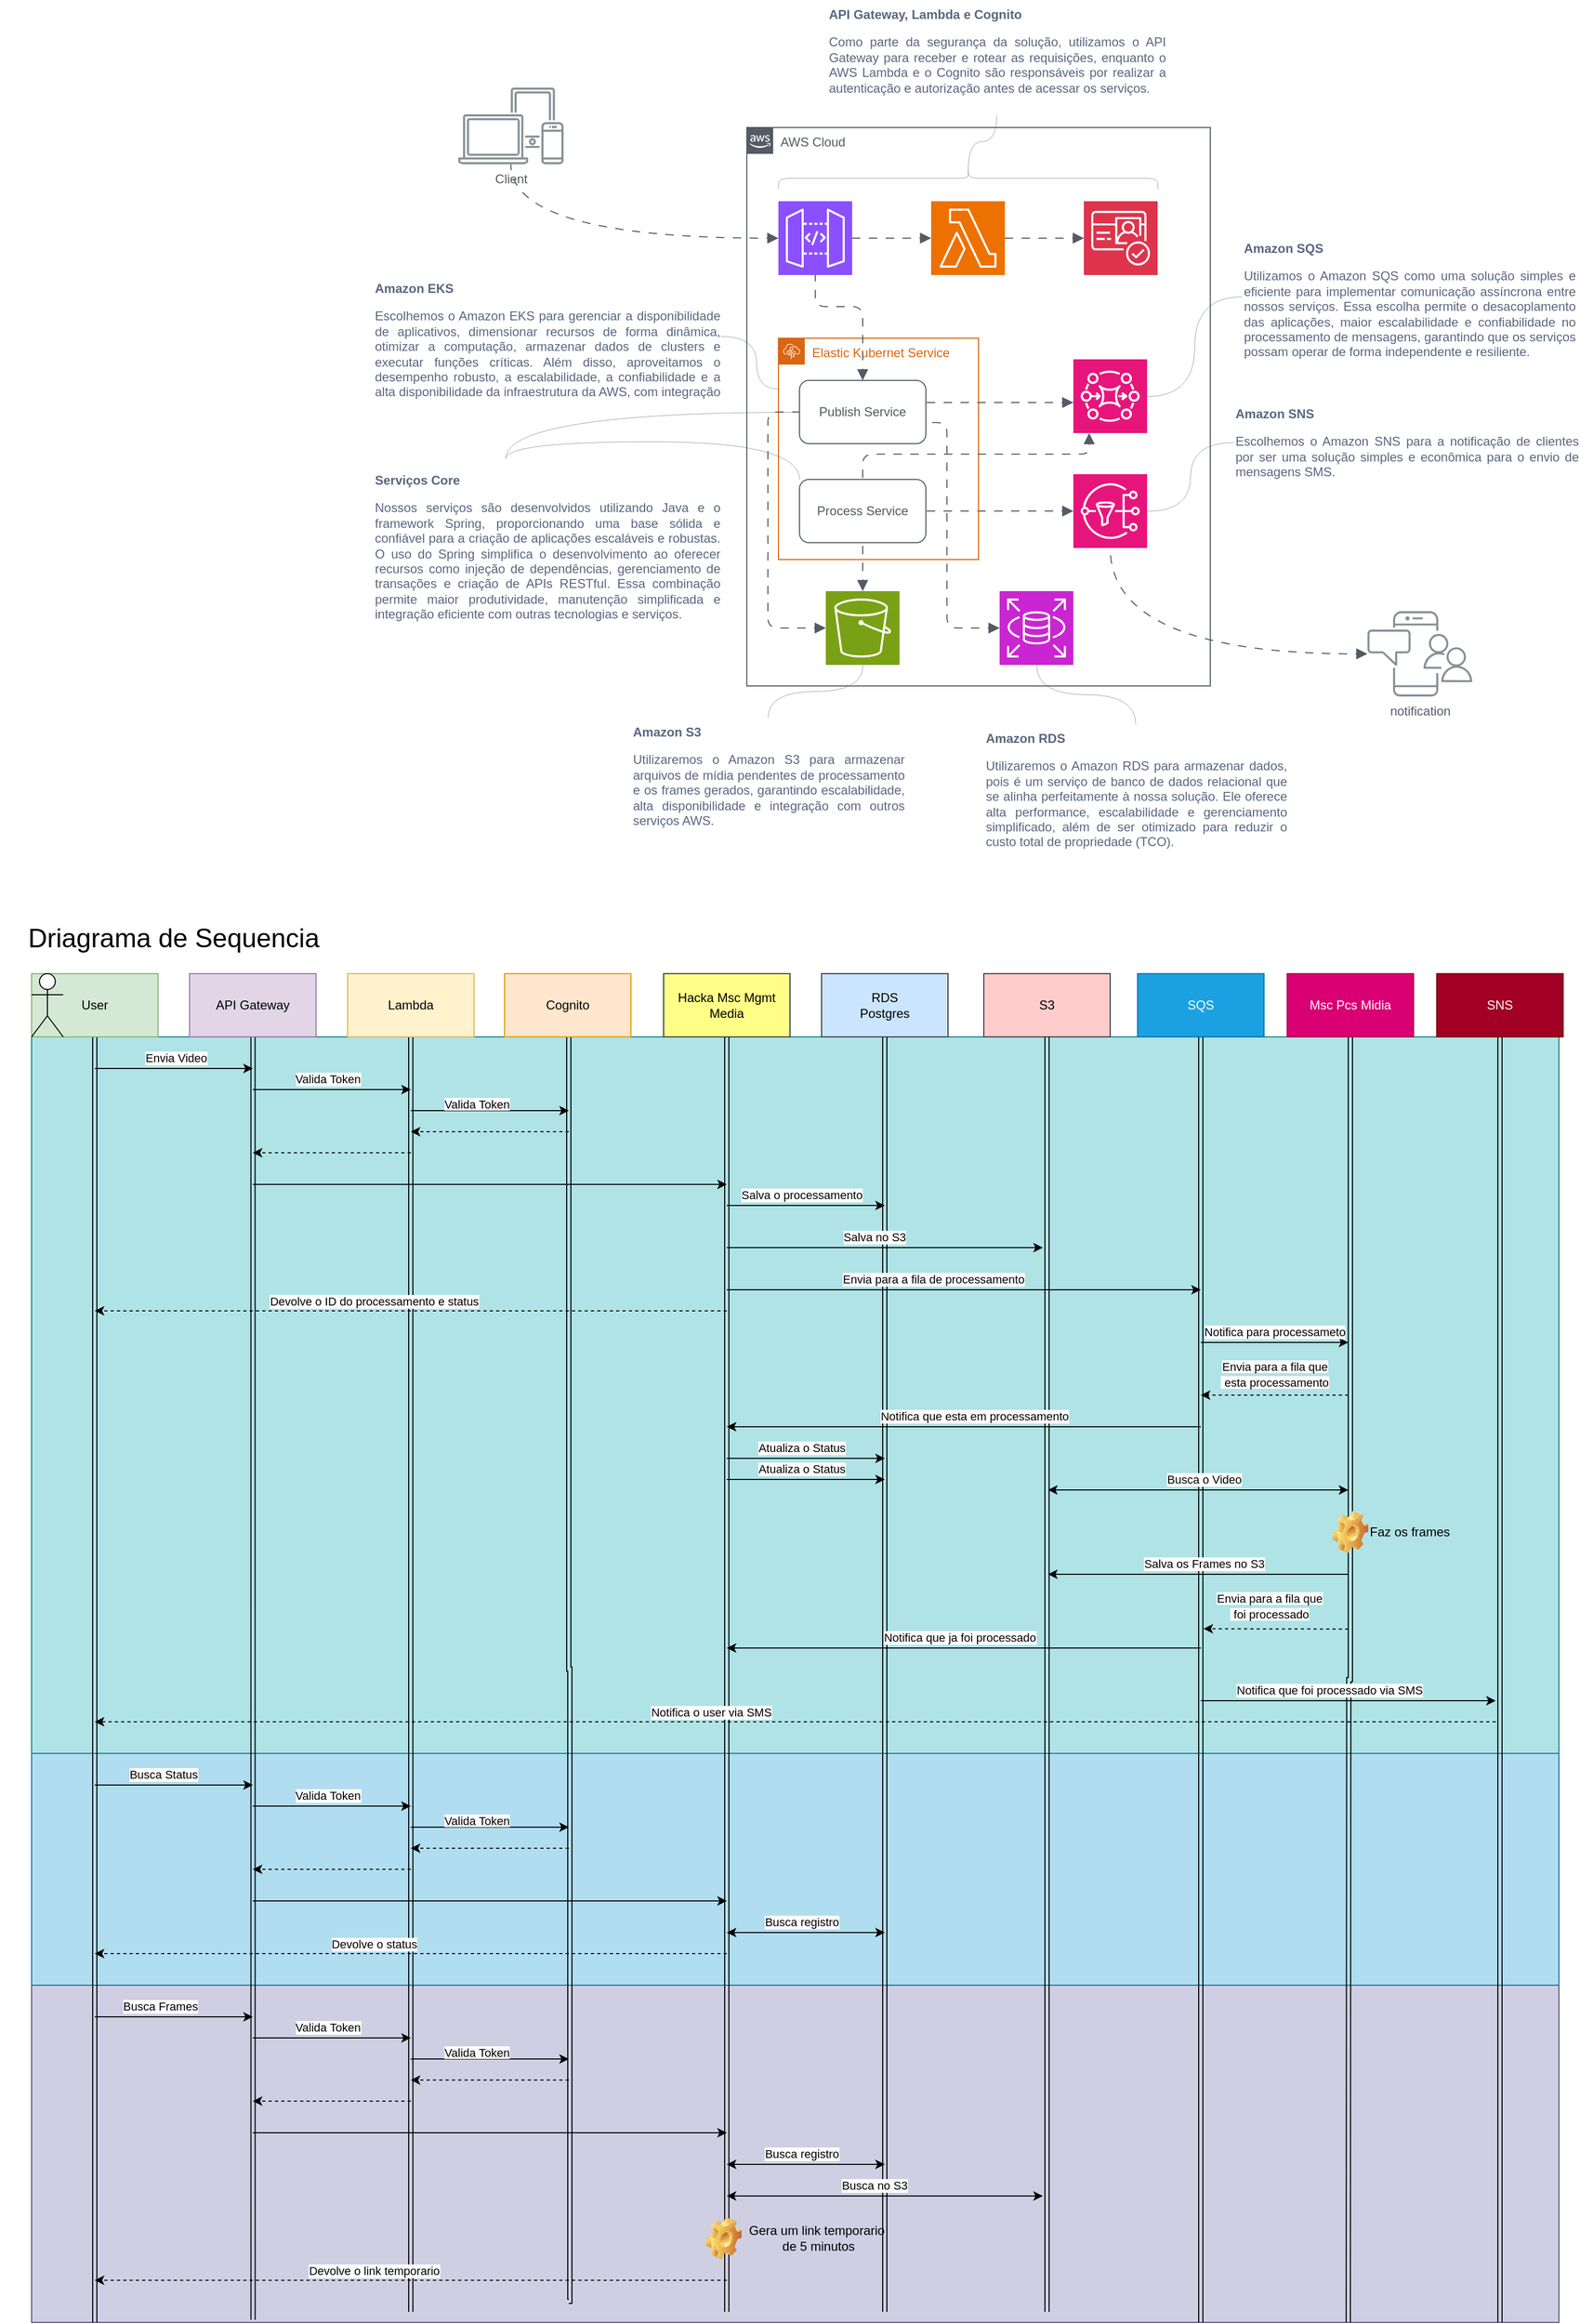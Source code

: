<mxfile version="24.7.8">
  <diagram name="Page-1" id="TTq3JFzEm3KF4TAmYaaw">
    <mxGraphModel dx="4626" dy="1393" grid="1" gridSize="10" guides="1" tooltips="1" connect="1" arrows="1" fold="1" page="1" pageScale="1" pageWidth="1169" pageHeight="827" math="0" shadow="0">
      <root>
        <mxCell id="0" />
        <mxCell id="1" parent="0" />
        <mxCell id="n2btJtfBKIa6bxDplJhF-130" value="" style="rounded=0;whiteSpace=wrap;html=1;fillColor=#d0cee2;strokeColor=#56517e;" vertex="1" parent="1">
          <mxGeometry x="-310" y="1890" width="1450" height="320" as="geometry" />
        </mxCell>
        <mxCell id="n2btJtfBKIa6bxDplJhF-127" value="" style="rounded=0;whiteSpace=wrap;html=1;fillColor=#b1ddf0;strokeColor=#10739e;" vertex="1" parent="1">
          <mxGeometry x="-310" y="1670" width="1450" height="220" as="geometry" />
        </mxCell>
        <mxCell id="n2btJtfBKIa6bxDplJhF-125" value="" style="rounded=0;whiteSpace=wrap;html=1;fillColor=#b0e3e6;strokeColor=#0e8088;" vertex="1" parent="1">
          <mxGeometry x="-310" y="990" width="1450" height="680" as="geometry" />
        </mxCell>
        <mxCell id="cm7tOoF1IvRiaTxDZUHN-2" value="&lt;font style=&quot;color: rgb(84, 91, 100);&quot;&gt;AWS Cloud&lt;/font&gt;" style="points=[[0,0],[0.25,0],[0.5,0],[0.75,0],[1,0],[1,0.25],[1,0.5],[1,0.75],[1,1],[0.75,1],[0.5,1],[0.25,1],[0,1],[0,0.75],[0,0.5],[0,0.25]];outlineConnect=0;gradientColor=none;html=1;whiteSpace=wrap;fontSize=12;fontStyle=0;container=1;pointerEvents=0;collapsible=0;recursiveResize=0;shape=mxgraph.aws4.group;grIcon=mxgraph.aws4.group_aws_cloud_alt;strokeColor=#545B64;fillColor=none;verticalAlign=top;align=left;spacingLeft=30;fontColor=#232F3E;dashed=0;" parent="1" vertex="1">
          <mxGeometry x="369" y="127" width="440" height="530" as="geometry" />
        </mxCell>
        <mxCell id="pz8w-qD7uEeiCFy5i-9x-25" value="" style="sketch=0;points=[[0,0,0],[0.25,0,0],[0.5,0,0],[0.75,0,0],[1,0,0],[0,1,0],[0.25,1,0],[0.5,1,0],[0.75,1,0],[1,1,0],[0,0.25,0],[0,0.5,0],[0,0.75,0],[1,0.25,0],[1,0.5,0],[1,0.75,0]];outlineConnect=0;fontColor=#232F3E;fillColor=#E7157B;strokeColor=#ffffff;dashed=0;verticalLabelPosition=bottom;verticalAlign=top;align=center;html=1;fontSize=12;fontStyle=0;aspect=fixed;shape=mxgraph.aws4.resourceIcon;resIcon=mxgraph.aws4.mq;" parent="cm7tOoF1IvRiaTxDZUHN-2" vertex="1">
          <mxGeometry x="310" y="220" width="70" height="70" as="geometry" />
        </mxCell>
        <mxCell id="pz8w-qD7uEeiCFy5i-9x-21" value="" style="sketch=0;points=[[0,0,0],[0.25,0,0],[0.5,0,0],[0.75,0,0],[1,0,0],[0,1,0],[0.25,1,0],[0.5,1,0],[0.75,1,0],[1,1,0],[0,0.25,0],[0,0.5,0],[0,0.75,0],[1,0.25,0],[1,0.5,0],[1,0.75,0]];outlineConnect=0;fontColor=#232F3E;fillColor=#E7157B;strokeColor=#ffffff;dashed=0;verticalLabelPosition=bottom;verticalAlign=top;align=center;html=1;fontSize=12;fontStyle=0;aspect=fixed;shape=mxgraph.aws4.resourceIcon;resIcon=mxgraph.aws4.sns;" parent="cm7tOoF1IvRiaTxDZUHN-2" vertex="1">
          <mxGeometry x="310" y="329" width="70" height="70" as="geometry" />
        </mxCell>
        <mxCell id="cm7tOoF1IvRiaTxDZUHN-5" value="" style="edgeStyle=orthogonalEdgeStyle;html=1;endArrow=none;elbow=vertical;startArrow=block;startFill=1;strokeColor=#545B64;rounded=1;fontSize=12;startSize=8;endSize=8;curved=0;flowAnimation=1;flowAnimationDirection=reverse;" parent="cm7tOoF1IvRiaTxDZUHN-2" source="pz8w-qD7uEeiCFy5i-9x-21" target="pz8w-qD7uEeiCFy5i-9x-1" edge="1">
          <mxGeometry width="100" relative="1" as="geometry">
            <mxPoint x="250" y="260" as="sourcePoint" />
            <mxPoint x="350" y="260" as="targetPoint" />
          </mxGeometry>
        </mxCell>
        <mxCell id="cm7tOoF1IvRiaTxDZUHN-7" value="Elastic Kubernet Service" style="points=[[0,0],[0.25,0],[0.5,0],[0.75,0],[1,0],[1,0.25],[1,0.5],[1,0.75],[1,1],[0.75,1],[0.5,1],[0.25,1],[0,1],[0,0.75],[0,0.5],[0,0.25]];outlineConnect=0;gradientColor=none;html=1;whiteSpace=wrap;fontSize=12;fontStyle=0;container=1;pointerEvents=0;collapsible=0;recursiveResize=0;shape=mxgraph.aws4.group;grIcon=mxgraph.aws4.group_elastic_beanstalk;strokeColor=#D86613;fillColor=none;verticalAlign=top;align=left;spacingLeft=30;fontColor=#D86613;dashed=0;" parent="cm7tOoF1IvRiaTxDZUHN-2" vertex="1">
          <mxGeometry x="30" y="200" width="190" height="210" as="geometry" />
        </mxCell>
        <mxCell id="pz8w-qD7uEeiCFy5i-9x-1" value="&lt;font style=&quot;color: rgb(84, 91, 100);&quot;&gt;Process Service&lt;/font&gt;" style="rounded=1;whiteSpace=wrap;html=1;strokeColor=#545B64;" parent="cm7tOoF1IvRiaTxDZUHN-7" vertex="1">
          <mxGeometry x="20" y="134" width="120" height="60" as="geometry" />
        </mxCell>
        <mxCell id="pz8w-qD7uEeiCFy5i-9x-2" value="&lt;font style=&quot;color: rgb(84, 91, 100);&quot;&gt;Publish Service&lt;/font&gt;" style="rounded=1;whiteSpace=wrap;html=1;strokeColor=#545B64;" parent="cm7tOoF1IvRiaTxDZUHN-7" vertex="1">
          <mxGeometry x="20" y="40" width="120" height="60" as="geometry" />
        </mxCell>
        <mxCell id="cm7tOoF1IvRiaTxDZUHN-9" value="" style="sketch=0;points=[[0,0,0],[0.25,0,0],[0.5,0,0],[0.75,0,0],[1,0,0],[0,1,0],[0.25,1,0],[0.5,1,0],[0.75,1,0],[1,1,0],[0,0.25,0],[0,0.5,0],[0,0.75,0],[1,0.25,0],[1,0.5,0],[1,0.75,0]];outlineConnect=0;fontColor=#232F3E;fillColor=#8C4FFF;strokeColor=#ffffff;dashed=0;verticalLabelPosition=bottom;verticalAlign=top;align=center;html=1;fontSize=12;fontStyle=0;aspect=fixed;shape=mxgraph.aws4.resourceIcon;resIcon=mxgraph.aws4.api_gateway;" parent="cm7tOoF1IvRiaTxDZUHN-2" vertex="1">
          <mxGeometry x="30" y="70" width="70" height="70" as="geometry" />
        </mxCell>
        <mxCell id="cm7tOoF1IvRiaTxDZUHN-13" value="" style="edgeStyle=orthogonalEdgeStyle;html=1;endArrow=none;elbow=vertical;startArrow=block;startFill=1;strokeColor=#545B64;rounded=1;fontSize=12;startSize=8;endSize=8;curved=0;flowAnimation=1;flowAnimationDirection=reverse;" parent="cm7tOoF1IvRiaTxDZUHN-2" source="pz8w-qD7uEeiCFy5i-9x-25" target="pz8w-qD7uEeiCFy5i-9x-2" edge="1">
          <mxGeometry width="100" relative="1" as="geometry">
            <mxPoint x="138" y="279" as="sourcePoint" />
            <mxPoint x="329" y="530" as="targetPoint" />
            <Array as="points">
              <mxPoint x="244" y="261" />
              <mxPoint x="244" y="261" />
            </Array>
          </mxGeometry>
        </mxCell>
        <mxCell id="cm7tOoF1IvRiaTxDZUHN-14" value="" style="edgeStyle=orthogonalEdgeStyle;html=1;endArrow=none;elbow=vertical;startArrow=block;startFill=1;strokeColor=#545B64;rounded=1;fontSize=12;startSize=8;endSize=8;curved=0;flowAnimation=1;flowAnimationDirection=reverse;entryX=0.5;entryY=0;entryDx=0;entryDy=0;" parent="cm7tOoF1IvRiaTxDZUHN-2" source="pz8w-qD7uEeiCFy5i-9x-25" target="pz8w-qD7uEeiCFy5i-9x-1" edge="1">
          <mxGeometry width="100" relative="1" as="geometry">
            <mxPoint x="138" y="279" as="sourcePoint" />
            <mxPoint x="329" y="530" as="targetPoint" />
            <Array as="points">
              <mxPoint x="325" y="310" />
              <mxPoint x="110" y="310" />
            </Array>
          </mxGeometry>
        </mxCell>
        <mxCell id="pz8w-qD7uEeiCFy5i-9x-4" value="" style="sketch=0;points=[[0,0,0],[0.25,0,0],[0.5,0,0],[0.75,0,0],[1,0,0],[0,1,0],[0.25,1,0],[0.5,1,0],[0.75,1,0],[1,1,0],[0,0.25,0],[0,0.5,0],[0,0.75,0],[1,0.25,0],[1,0.5,0],[1,0.75,0]];outlineConnect=0;fontColor=#232F3E;fillColor=#7AA116;strokeColor=#ffffff;dashed=0;verticalLabelPosition=bottom;verticalAlign=top;align=center;html=1;fontSize=12;fontStyle=0;aspect=fixed;shape=mxgraph.aws4.resourceIcon;resIcon=mxgraph.aws4.s3;" parent="cm7tOoF1IvRiaTxDZUHN-2" vertex="1">
          <mxGeometry x="75" y="440" width="70" height="70" as="geometry" />
        </mxCell>
        <mxCell id="cm7tOoF1IvRiaTxDZUHN-17" value="" style="edgeStyle=orthogonalEdgeStyle;html=1;endArrow=none;elbow=vertical;startArrow=block;startFill=1;strokeColor=#545B64;rounded=1;fontSize=12;startSize=8;endSize=8;curved=0;flowAnimation=1;flowAnimationDirection=reverse;" parent="cm7tOoF1IvRiaTxDZUHN-2" source="pz8w-qD7uEeiCFy5i-9x-28" target="pz8w-qD7uEeiCFy5i-9x-2" edge="1">
          <mxGeometry width="100" relative="1" as="geometry">
            <mxPoint x="740" y="619" as="sourcePoint" />
            <mxPoint x="400" y="513" as="targetPoint" />
            <Array as="points">
              <mxPoint x="190" y="475" />
              <mxPoint x="190" y="280" />
            </Array>
          </mxGeometry>
        </mxCell>
        <mxCell id="cm7tOoF1IvRiaTxDZUHN-19" value="" style="edgeStyle=orthogonalEdgeStyle;html=1;endArrow=none;elbow=vertical;startArrow=block;startFill=1;strokeColor=#545B64;rounded=0;fontSize=12;startSize=8;endSize=8;curved=1;flowAnimation=1;flowAnimationDirection=reverse;" parent="cm7tOoF1IvRiaTxDZUHN-2" source="pz8w-qD7uEeiCFy5i-9x-4" target="pz8w-qD7uEeiCFy5i-9x-1" edge="1">
          <mxGeometry width="100" relative="1" as="geometry">
            <mxPoint x="456" y="690" as="sourcePoint" />
            <mxPoint x="400" y="513" as="targetPoint" />
          </mxGeometry>
        </mxCell>
        <mxCell id="pz8w-qD7uEeiCFy5i-9x-15" value="" style="sketch=0;points=[[0,0,0],[0.25,0,0],[0.5,0,0],[0.75,0,0],[1,0,0],[0,1,0],[0.25,1,0],[0.5,1,0],[0.75,1,0],[1,1,0],[0,0.25,0],[0,0.5,0],[0,0.75,0],[1,0.25,0],[1,0.5,0],[1,0.75,0]];outlineConnect=0;fontColor=#232F3E;fillColor=#ED7100;strokeColor=#ffffff;dashed=0;verticalLabelPosition=bottom;verticalAlign=top;align=center;html=1;fontSize=12;fontStyle=0;aspect=fixed;shape=mxgraph.aws4.resourceIcon;resIcon=mxgraph.aws4.lambda;" parent="cm7tOoF1IvRiaTxDZUHN-2" vertex="1">
          <mxGeometry x="175" y="70" width="70" height="70" as="geometry" />
        </mxCell>
        <mxCell id="cm7tOoF1IvRiaTxDZUHN-10" value="" style="edgeStyle=orthogonalEdgeStyle;html=1;endArrow=none;elbow=vertical;startArrow=block;startFill=1;strokeColor=#545B64;rounded=1;fontSize=12;startSize=8;endSize=8;curved=0;flowAnimation=1;flowAnimationDirection=reverse;" parent="cm7tOoF1IvRiaTxDZUHN-2" source="pz8w-qD7uEeiCFy5i-9x-15" target="cm7tOoF1IvRiaTxDZUHN-9" edge="1">
          <mxGeometry width="100" relative="1" as="geometry">
            <mxPoint x="470" y="79" as="sourcePoint" />
            <mxPoint x="651" y="160" as="targetPoint" />
          </mxGeometry>
        </mxCell>
        <mxCell id="cm7tOoF1IvRiaTxDZUHN-12" value="" style="edgeStyle=orthogonalEdgeStyle;html=1;endArrow=none;elbow=vertical;startArrow=block;startFill=1;strokeColor=#545B64;rounded=1;fontSize=12;startSize=8;endSize=8;curved=0;flowAnimation=1;flowAnimationDirection=reverse;" parent="cm7tOoF1IvRiaTxDZUHN-2" source="cm7tOoF1IvRiaTxDZUHN-21" target="pz8w-qD7uEeiCFy5i-9x-15" edge="1">
          <mxGeometry width="100" relative="1" as="geometry">
            <mxPoint x="310" y="116.471" as="sourcePoint" />
            <mxPoint x="574" y="38" as="targetPoint" />
          </mxGeometry>
        </mxCell>
        <mxCell id="cm7tOoF1IvRiaTxDZUHN-21" value="" style="sketch=0;points=[[0,0,0],[0.25,0,0],[0.5,0,0],[0.75,0,0],[1,0,0],[0,1,0],[0.25,1,0],[0.5,1,0],[0.75,1,0],[1,1,0],[0,0.25,0],[0,0.5,0],[0,0.75,0],[1,0.25,0],[1,0.5,0],[1,0.75,0]];outlineConnect=0;fontColor=#232F3E;fillColor=#DD344C;strokeColor=#ffffff;dashed=0;verticalLabelPosition=bottom;verticalAlign=top;align=center;html=1;fontSize=12;fontStyle=0;aspect=fixed;shape=mxgraph.aws4.resourceIcon;resIcon=mxgraph.aws4.cognito;" parent="cm7tOoF1IvRiaTxDZUHN-2" vertex="1">
          <mxGeometry x="320" y="70" width="70" height="70" as="geometry" />
        </mxCell>
        <mxCell id="pz8w-qD7uEeiCFy5i-9x-28" value="" style="sketch=0;points=[[0,0,0],[0.25,0,0],[0.5,0,0],[0.75,0,0],[1,0,0],[0,1,0],[0.25,1,0],[0.5,1,0],[0.75,1,0],[1,1,0],[0,0.25,0],[0,0.5,0],[0,0.75,0],[1,0.25,0],[1,0.5,0],[1,0.75,0]];outlineConnect=0;fontColor=#232F3E;fillColor=#C925D1;strokeColor=#ffffff;dashed=0;verticalLabelPosition=bottom;verticalAlign=top;align=center;html=1;fontSize=12;fontStyle=0;aspect=fixed;shape=mxgraph.aws4.resourceIcon;resIcon=mxgraph.aws4.rds;" parent="cm7tOoF1IvRiaTxDZUHN-2" vertex="1">
          <mxGeometry x="240" y="440" width="70" height="70" as="geometry" />
        </mxCell>
        <mxCell id="cm7tOoF1IvRiaTxDZUHN-24" value="" style="edgeStyle=orthogonalEdgeStyle;html=1;endArrow=none;elbow=vertical;startArrow=block;startFill=1;strokeColor=#545B64;rounded=1;fontSize=12;startSize=8;endSize=8;curved=0;flowAnimation=1;flowAnimationDirection=reverse;" parent="cm7tOoF1IvRiaTxDZUHN-2" source="pz8w-qD7uEeiCFy5i-9x-2" target="cm7tOoF1IvRiaTxDZUHN-9" edge="1">
          <mxGeometry width="100" relative="1" as="geometry">
            <mxPoint x="200" y="115" as="sourcePoint" />
            <mxPoint x="110" y="115" as="targetPoint" />
            <Array as="points">
              <mxPoint x="110" y="170" />
              <mxPoint x="65" y="170" />
            </Array>
          </mxGeometry>
        </mxCell>
        <mxCell id="U4x3AkGuBbce3tRr4Vzq-5" value="" style="edgeStyle=orthogonalEdgeStyle;html=1;endArrow=none;elbow=vertical;startArrow=block;startFill=1;strokeColor=#545B64;rounded=1;fontSize=12;startSize=8;endSize=8;curved=0;flowAnimation=1;flowAnimationDirection=reverse;" parent="cm7tOoF1IvRiaTxDZUHN-2" source="pz8w-qD7uEeiCFy5i-9x-4" target="pz8w-qD7uEeiCFy5i-9x-2" edge="1">
          <mxGeometry width="100" relative="1" as="geometry">
            <mxPoint x="250" y="485" as="sourcePoint" />
            <mxPoint x="120" y="310" as="targetPoint" />
            <Array as="points">
              <mxPoint x="20" y="475" />
              <mxPoint x="20" y="270" />
            </Array>
          </mxGeometry>
        </mxCell>
        <mxCell id="U4x3AkGuBbce3tRr4Vzq-10" value="" style="shape=curlyBracket;whiteSpace=wrap;html=1;rounded=1;labelPosition=left;verticalLabelPosition=middle;align=right;verticalAlign=middle;direction=south;strokeColor=#545B64;strokeWidth=0.3;" parent="cm7tOoF1IvRiaTxDZUHN-2" vertex="1">
          <mxGeometry x="30" y="38" width="360" height="20" as="geometry" />
        </mxCell>
        <mxCell id="cm7tOoF1IvRiaTxDZUHN-48" value="notification" style="sketch=0;outlineConnect=0;gradientColor=none;fontColor=#545B64;strokeColor=none;fillColor=#879196;dashed=0;verticalLabelPosition=bottom;verticalAlign=top;align=center;html=1;fontSize=12;fontStyle=0;aspect=fixed;shape=mxgraph.aws4.illustration_notification;pointerEvents=1" parent="1" vertex="1">
          <mxGeometry x="958" y="586" width="100" height="81" as="geometry" />
        </mxCell>
        <mxCell id="cm7tOoF1IvRiaTxDZUHN-49" value="" style="edgeStyle=orthogonalEdgeStyle;html=1;endArrow=none;elbow=vertical;startArrow=block;startFill=1;strokeColor=#545B64;rounded=0;fontSize=12;startSize=8;endSize=8;curved=1;flowAnimation=1;flowAnimationDirection=reverse;" parent="1" source="cm7tOoF1IvRiaTxDZUHN-48" target="pz8w-qD7uEeiCFy5i-9x-21" edge="1">
          <mxGeometry width="100" relative="1" as="geometry">
            <mxPoint x="1019" y="547" as="sourcePoint" />
            <mxPoint x="549" y="487" as="targetPoint" />
          </mxGeometry>
        </mxCell>
        <mxCell id="cm7tOoF1IvRiaTxDZUHN-51" value="Client" style="sketch=0;outlineConnect=0;gradientColor=none;fontColor=#545B64;strokeColor=none;fillColor=#879196;dashed=0;verticalLabelPosition=bottom;verticalAlign=top;align=center;html=1;fontSize=12;fontStyle=0;aspect=fixed;shape=mxgraph.aws4.illustration_devices;pointerEvents=1" parent="1" vertex="1">
          <mxGeometry x="95" y="89" width="100" height="73" as="geometry" />
        </mxCell>
        <mxCell id="cm7tOoF1IvRiaTxDZUHN-53" value="" style="edgeStyle=orthogonalEdgeStyle;html=1;endArrow=none;elbow=vertical;startArrow=block;startFill=1;strokeColor=#545B64;rounded=0;fontSize=12;startSize=8;endSize=8;curved=1;flowAnimation=1;flowAnimationDirection=reverse;" parent="1" source="cm7tOoF1IvRiaTxDZUHN-9" target="cm7tOoF1IvRiaTxDZUHN-51" edge="1">
          <mxGeometry width="100" relative="1" as="geometry">
            <mxPoint x="569" y="242" as="sourcePoint" />
            <mxPoint x="479" y="242" as="targetPoint" />
          </mxGeometry>
        </mxCell>
        <mxCell id="U4x3AkGuBbce3tRr4Vzq-3" value="&lt;p style=&quot;text-align: justify; margin-top: 0px;&quot;&gt;&lt;font color=&quot;#596780&quot;&gt;&lt;b&gt;Amazon S3&lt;/b&gt;&lt;/font&gt;&lt;/p&gt;&lt;p style=&quot;text-align: justify; margin-top: 0px;&quot;&gt;&lt;span style=&quot;color: rgb(89, 103, 128); background-color: initial;&quot;&gt;Utilizaremos o Amazon S3 para armazenar arquivos de mídia pendentes de processamento e os frames gerados, garantindo escalabilidade, alta disponibilidade e integração com outros serviços AWS.&lt;/span&gt;&lt;/p&gt;" style="text;html=1;whiteSpace=wrap;overflow=hidden;rounded=0;container=0;" parent="1" vertex="1">
          <mxGeometry x="259" y="687" width="260" height="106" as="geometry" />
        </mxCell>
        <mxCell id="U4x3AkGuBbce3tRr4Vzq-4" style="edgeStyle=orthogonalEdgeStyle;rounded=0;orthogonalLoop=1;jettySize=auto;html=1;elbow=vertical;curved=1;strokeWidth=0.3;endArrow=none;endFill=0;strokeColor=#545B64;" parent="1" source="U4x3AkGuBbce3tRr4Vzq-3" target="pz8w-qD7uEeiCFy5i-9x-4" edge="1">
          <mxGeometry relative="1" as="geometry">
            <mxPoint x="319" y="765" as="sourcePoint" />
            <mxPoint x="451" y="707" as="targetPoint" />
            <Array as="points" />
          </mxGeometry>
        </mxCell>
        <mxCell id="U4x3AkGuBbce3tRr4Vzq-6" style="edgeStyle=orthogonalEdgeStyle;rounded=0;orthogonalLoop=1;jettySize=auto;html=1;elbow=vertical;curved=1;strokeWidth=0.3;endArrow=none;endFill=0;strokeColor=#545B64;" parent="1" source="pz8w-qD7uEeiCFy5i-9x-25" target="U4x3AkGuBbce3tRr4Vzq-7" edge="1">
          <mxGeometry relative="1" as="geometry">
            <mxPoint x="334" y="707" as="sourcePoint" />
            <mxPoint x="919" y="437" as="targetPoint" />
            <Array as="points" />
          </mxGeometry>
        </mxCell>
        <mxCell id="U4x3AkGuBbce3tRr4Vzq-7" value="&lt;p style=&quot;text-align: justify; margin-top: 0px;&quot;&gt;&lt;font color=&quot;#596780&quot;&gt;&lt;b&gt;Amazon SQS&lt;/b&gt;&lt;/font&gt;&lt;/p&gt;&lt;p style=&quot;text-align: justify; margin-top: 0px;&quot;&gt;&lt;span style=&quot;color: rgb(89, 103, 128); background-color: initial;&quot;&gt;Utilizamos o Amazon SQS como uma solução simples e eficiente para implementar comunicação assíncrona entre nossos serviços. Essa escolha permite o desacoplamento das aplicações, maior escalabilidade e confiabilidade no processamento de mensagens, garantindo que os serviços possam operar de forma independente e resiliente.&lt;/span&gt;&lt;/p&gt;" style="text;html=1;whiteSpace=wrap;overflow=hidden;rounded=0;container=0;" parent="1" vertex="1">
          <mxGeometry x="839" y="228" width="317" height="119" as="geometry" />
        </mxCell>
        <mxCell id="U4x3AkGuBbce3tRr4Vzq-8" style="edgeStyle=orthogonalEdgeStyle;rounded=0;orthogonalLoop=1;jettySize=auto;html=1;elbow=vertical;curved=1;strokeWidth=0.3;endArrow=none;endFill=0;strokeColor=#545B64;" parent="1" source="pz8w-qD7uEeiCFy5i-9x-21" target="U4x3AkGuBbce3tRr4Vzq-9" edge="1">
          <mxGeometry relative="1" as="geometry">
            <mxPoint x="749" y="541" as="sourcePoint" />
            <mxPoint x="919" y="596" as="targetPoint" />
            <Array as="points" />
          </mxGeometry>
        </mxCell>
        <mxCell id="U4x3AkGuBbce3tRr4Vzq-9" value="&lt;p style=&quot;text-align: justify; margin-top: 0px;&quot;&gt;&lt;font color=&quot;#596780&quot;&gt;&lt;b&gt;Amazon SNS&lt;/b&gt;&lt;/font&gt;&lt;/p&gt;&lt;p style=&quot;text-align: justify; margin-top: 0px;&quot;&gt;&lt;span style=&quot;color: rgb(89, 103, 128); background-color: initial;&quot;&gt;Escolhemos o Amazon SNS para a notificação de clientes por ser uma solução simples e econômica para o envio de mensagens SMS.&lt;/span&gt;&lt;/p&gt;" style="text;html=1;whiteSpace=wrap;overflow=hidden;rounded=0;container=0;" parent="1" vertex="1">
          <mxGeometry x="831" y="384.5" width="328" height="82.5" as="geometry" />
        </mxCell>
        <mxCell id="U4x3AkGuBbce3tRr4Vzq-11" style="edgeStyle=orthogonalEdgeStyle;rounded=0;orthogonalLoop=1;jettySize=auto;html=1;elbow=vertical;curved=1;strokeWidth=0.3;endArrow=none;endFill=0;strokeColor=#545B64;exitX=0.1;exitY=0.5;exitDx=0;exitDy=0;exitPerimeter=0;" parent="1" source="U4x3AkGuBbce3tRr4Vzq-10" target="U4x3AkGuBbce3tRr4Vzq-12" edge="1">
          <mxGeometry relative="1" as="geometry">
            <mxPoint x="595" y="83" as="sourcePoint" />
            <mxPoint x="598.091" y="115" as="targetPoint" />
            <Array as="points" />
          </mxGeometry>
        </mxCell>
        <mxCell id="U4x3AkGuBbce3tRr4Vzq-12" value="&lt;p style=&quot;text-align: justify; margin-top: 0px;&quot;&gt;&lt;font color=&quot;#596780&quot;&gt;&lt;b&gt;API Gateway, Lambda e Cognito&lt;/b&gt;&lt;/font&gt;&lt;/p&gt;&lt;p style=&quot;text-align: justify; margin-top: 0px;&quot;&gt;&lt;font color=&quot;#596780&quot;&gt;Como parte da segurança da solução, utilizamos o API Gateway para receber e rotear as requisições, enquanto o AWS Lambda e o Cognito são responsáveis por realizar a autenticação e autorização antes de acessar os serviços.&lt;/font&gt;&lt;/p&gt;" style="text;html=1;whiteSpace=wrap;overflow=hidden;rounded=0;container=0;" parent="1" vertex="1">
          <mxGeometry x="445" y="6" width="322" height="109" as="geometry" />
        </mxCell>
        <mxCell id="U4x3AkGuBbce3tRr4Vzq-13" style="edgeStyle=orthogonalEdgeStyle;rounded=0;orthogonalLoop=1;jettySize=auto;html=1;elbow=vertical;curved=1;strokeWidth=0.3;endArrow=none;endFill=0;strokeColor=#545B64;" parent="1" source="cm7tOoF1IvRiaTxDZUHN-7" target="U4x3AkGuBbce3tRr4Vzq-14" edge="1">
          <mxGeometry relative="1" as="geometry">
            <mxPoint x="-107" y="443" as="sourcePoint" />
            <mxPoint x="63" y="498" as="targetPoint" />
            <Array as="points">
              <mxPoint x="378" y="375" />
              <mxPoint x="378" y="325" />
            </Array>
          </mxGeometry>
        </mxCell>
        <mxCell id="U4x3AkGuBbce3tRr4Vzq-14" value="&lt;p style=&quot;text-align: justify; margin-top: 0px;&quot;&gt;&lt;font color=&quot;#596780&quot;&gt;&lt;b&gt;Amazon EKS&lt;/b&gt;&lt;/font&gt;&lt;/p&gt;&lt;p style=&quot;text-align: justify; margin-top: 0px;&quot;&gt;&lt;span style=&quot;color: rgb(89, 103, 128); background-color: initial;&quot;&gt;Escolhemos o Amazon EKS para gerenciar a disponibilidade de aplicativos, dimensionar recursos de forma dinâmica, otimizar a computação, armazenar dados de clusters e executar funções críticas. Além disso, aproveitamos o desempenho robusto, a escalabilidade, a confiabilidade e a alta disponibilidade da infraestrutura da AWS, com integração nativa aos serviços da plataforma.&lt;/span&gt;&lt;/p&gt;" style="text;html=1;whiteSpace=wrap;overflow=hidden;rounded=0;container=0;" parent="1" vertex="1">
          <mxGeometry x="14" y="265.5" width="330" height="119" as="geometry" />
        </mxCell>
        <mxCell id="U4x3AkGuBbce3tRr4Vzq-15" value="&lt;p style=&quot;text-align: justify; margin-top: 0px;&quot;&gt;&lt;font color=&quot;#596780&quot;&gt;&lt;b&gt;Serviços Core&lt;/b&gt;&lt;/font&gt;&lt;/p&gt;&lt;p style=&quot;text-align: justify; margin-top: 0px;&quot;&gt;&lt;span style=&quot;color: rgb(89, 103, 128); background-color: initial;&quot;&gt;Nossos serviços são desenvolvidos utilizando Java e o framework Spring, proporcionando uma base sólida e confiável para a criação de aplicações escaláveis e robustas. O uso do Spring simplifica o desenvolvimento ao oferecer recursos como injeção de dependências, gerenciamento de transações e criação de APIs RESTful. Essa combinação permite maior produtividade, manutenção simplificada e integração eficiente com outras tecnologias e serviços.&lt;/span&gt;&lt;/p&gt;" style="text;html=1;whiteSpace=wrap;overflow=hidden;rounded=0;container=0;" parent="1" vertex="1">
          <mxGeometry x="14" y="448" width="330" height="160" as="geometry" />
        </mxCell>
        <mxCell id="U4x3AkGuBbce3tRr4Vzq-16" style="edgeStyle=orthogonalEdgeStyle;rounded=0;orthogonalLoop=1;jettySize=auto;html=1;elbow=vertical;curved=1;strokeWidth=0.3;endArrow=none;endFill=0;strokeColor=#545B64;" parent="1" source="pz8w-qD7uEeiCFy5i-9x-1" edge="1">
          <mxGeometry relative="1" as="geometry">
            <mxPoint x="409" y="442" as="sourcePoint" />
            <mxPoint x="140" y="441" as="targetPoint" />
            <Array as="points">
              <mxPoint x="419" y="425" />
              <mxPoint x="140" y="425" />
            </Array>
          </mxGeometry>
        </mxCell>
        <mxCell id="U4x3AkGuBbce3tRr4Vzq-18" style="edgeStyle=orthogonalEdgeStyle;rounded=0;orthogonalLoop=1;jettySize=auto;html=1;elbow=vertical;curved=1;strokeWidth=0.3;endArrow=none;endFill=0;strokeColor=#545B64;" parent="1" source="pz8w-qD7uEeiCFy5i-9x-2" edge="1">
          <mxGeometry relative="1" as="geometry">
            <mxPoint x="429" y="501" as="sourcePoint" />
            <mxPoint x="140" y="441" as="targetPoint" />
            <Array as="points" />
          </mxGeometry>
        </mxCell>
        <mxCell id="U4x3AkGuBbce3tRr4Vzq-21" style="edgeStyle=orthogonalEdgeStyle;rounded=0;orthogonalLoop=1;jettySize=auto;html=1;elbow=vertical;curved=1;strokeWidth=0.3;endArrow=none;endFill=0;strokeColor=#545B64;fontStyle=1" parent="1" source="U4x3AkGuBbce3tRr4Vzq-22" target="pz8w-qD7uEeiCFy5i-9x-28" edge="1">
          <mxGeometry relative="1" as="geometry">
            <mxPoint x="698.037" y="692" as="sourcePoint" />
            <mxPoint x="788" y="642" as="targetPoint" />
            <Array as="points" />
          </mxGeometry>
        </mxCell>
        <mxCell id="U4x3AkGuBbce3tRr4Vzq-22" value="&lt;p style=&quot;text-align: justify; margin-top: 0px;&quot;&gt;&lt;font color=&quot;#596780&quot;&gt;&lt;b&gt;Amazon RDS&lt;/b&gt;&lt;/font&gt;&lt;/p&gt;&lt;p style=&quot;text-align: justify; margin-top: 0px;&quot;&gt;&lt;span style=&quot;color: rgb(89, 103, 128); background-color: initial;&quot;&gt;Utilizaremos o Amazon RDS para armazenar dados, pois é um serviço de banco de dados relacional que se alinha perfeitamente à nossa solução. Ele oferece alta performance, escalabilidade e gerenciamento simplificado, além de ser otimizado para reduzir o custo total de propriedade (TCO).&lt;/span&gt;&lt;/p&gt;" style="text;html=1;whiteSpace=wrap;overflow=hidden;rounded=0;container=0;" parent="1" vertex="1">
          <mxGeometry x="594" y="693" width="288" height="124" as="geometry" />
        </mxCell>
        <mxCell id="n2btJtfBKIa6bxDplJhF-13" style="edgeStyle=orthogonalEdgeStyle;rounded=0;orthogonalLoop=1;jettySize=auto;html=1;shape=link;" edge="1" parent="1" source="n2btJtfBKIa6bxDplJhF-1">
          <mxGeometry relative="1" as="geometry">
            <mxPoint x="350" y="2200" as="targetPoint" />
          </mxGeometry>
        </mxCell>
        <mxCell id="n2btJtfBKIa6bxDplJhF-1" value="Hacka Msc Mgmt Media" style="rounded=0;whiteSpace=wrap;html=1;fillColor=#ffff88;strokeColor=#36393d;" vertex="1" parent="1">
          <mxGeometry x="290" y="930" width="120" height="60" as="geometry" />
        </mxCell>
        <mxCell id="n2btJtfBKIa6bxDplJhF-14" style="edgeStyle=orthogonalEdgeStyle;rounded=0;orthogonalLoop=1;jettySize=auto;html=1;shape=link;" edge="1" parent="1" source="n2btJtfBKIa6bxDplJhF-2">
          <mxGeometry relative="1" as="geometry">
            <mxPoint x="500" y="2200" as="targetPoint" />
          </mxGeometry>
        </mxCell>
        <mxCell id="n2btJtfBKIa6bxDplJhF-2" value="RDS&lt;br&gt;Postgres" style="rounded=0;whiteSpace=wrap;html=1;fillColor=#cce5ff;strokeColor=#36393d;" vertex="1" parent="1">
          <mxGeometry x="440" y="930" width="120" height="60" as="geometry" />
        </mxCell>
        <mxCell id="n2btJtfBKIa6bxDplJhF-12" style="edgeStyle=orthogonalEdgeStyle;rounded=0;orthogonalLoop=1;jettySize=auto;html=1;shape=link;" edge="1" parent="1" source="n2btJtfBKIa6bxDplJhF-3">
          <mxGeometry relative="1" as="geometry">
            <mxPoint x="200" y="2190" as="targetPoint" />
            <Array as="points">
              <mxPoint x="200" y="1590" />
              <mxPoint x="201" y="2190" />
            </Array>
          </mxGeometry>
        </mxCell>
        <mxCell id="n2btJtfBKIa6bxDplJhF-3" value="Cognito" style="rounded=0;whiteSpace=wrap;html=1;fillColor=#ffe6cc;strokeColor=#d79b00;" vertex="1" parent="1">
          <mxGeometry x="139" y="930" width="120" height="60" as="geometry" />
        </mxCell>
        <mxCell id="n2btJtfBKIa6bxDplJhF-11" style="edgeStyle=orthogonalEdgeStyle;rounded=0;orthogonalLoop=1;jettySize=auto;html=1;shape=link;" edge="1" parent="1" source="n2btJtfBKIa6bxDplJhF-4">
          <mxGeometry relative="1" as="geometry">
            <mxPoint x="50" y="2200" as="targetPoint" />
          </mxGeometry>
        </mxCell>
        <mxCell id="n2btJtfBKIa6bxDplJhF-4" value="Lambda" style="rounded=0;whiteSpace=wrap;html=1;fillColor=#fff2cc;strokeColor=#d6b656;" vertex="1" parent="1">
          <mxGeometry x="-10" y="930" width="120" height="60" as="geometry" />
        </mxCell>
        <mxCell id="n2btJtfBKIa6bxDplJhF-10" style="edgeStyle=orthogonalEdgeStyle;rounded=0;orthogonalLoop=1;jettySize=auto;html=1;shape=link;entryX=0.145;entryY=0.992;entryDx=0;entryDy=0;entryPerimeter=0;" edge="1" parent="1" source="n2btJtfBKIa6bxDplJhF-5" target="n2btJtfBKIa6bxDplJhF-130">
          <mxGeometry relative="1" as="geometry">
            <mxPoint x="-100" y="2200" as="targetPoint" />
            <Array as="points">
              <mxPoint x="-100" y="1440" />
            </Array>
          </mxGeometry>
        </mxCell>
        <mxCell id="n2btJtfBKIa6bxDplJhF-5" value="API Gateway" style="rounded=0;whiteSpace=wrap;html=1;fillColor=#e1d5e7;strokeColor=#9673a6;" vertex="1" parent="1">
          <mxGeometry x="-160" y="930" width="120" height="60" as="geometry" />
        </mxCell>
        <mxCell id="n2btJtfBKIa6bxDplJhF-15" style="edgeStyle=orthogonalEdgeStyle;rounded=0;orthogonalLoop=1;jettySize=auto;html=1;shape=link;" edge="1" parent="1" source="n2btJtfBKIa6bxDplJhF-6">
          <mxGeometry relative="1" as="geometry">
            <mxPoint x="654" y="2200" as="targetPoint" />
          </mxGeometry>
        </mxCell>
        <mxCell id="n2btJtfBKIa6bxDplJhF-6" value="S3" style="rounded=0;whiteSpace=wrap;html=1;fillColor=#ffcccc;strokeColor=#36393d;" vertex="1" parent="1">
          <mxGeometry x="594" y="930" width="120" height="60" as="geometry" />
        </mxCell>
        <mxCell id="n2btJtfBKIa6bxDplJhF-17" style="edgeStyle=orthogonalEdgeStyle;rounded=0;orthogonalLoop=1;jettySize=auto;html=1;shape=link;strokeColor=#000000;" edge="1" parent="1" source="n2btJtfBKIa6bxDplJhF-7">
          <mxGeometry relative="1" as="geometry">
            <mxPoint x="940" y="2210" as="targetPoint" />
          </mxGeometry>
        </mxCell>
        <mxCell id="n2btJtfBKIa6bxDplJhF-7" value="Msc Pcs Midia" style="rounded=0;whiteSpace=wrap;html=1;fillColor=#d80073;fontColor=#ffffff;strokeColor=#A50040;" vertex="1" parent="1">
          <mxGeometry x="882" y="930" width="120" height="60" as="geometry" />
        </mxCell>
        <mxCell id="n2btJtfBKIa6bxDplJhF-18" style="edgeStyle=orthogonalEdgeStyle;rounded=0;orthogonalLoop=1;jettySize=auto;html=1;shape=link;" edge="1" parent="1" source="n2btJtfBKIa6bxDplJhF-8">
          <mxGeometry relative="1" as="geometry">
            <mxPoint x="1084" y="2210" as="targetPoint" />
          </mxGeometry>
        </mxCell>
        <mxCell id="n2btJtfBKIa6bxDplJhF-8" value="SNS" style="rounded=0;whiteSpace=wrap;html=1;fillColor=#a20025;fontColor=#ffffff;strokeColor=#6F0000;" vertex="1" parent="1">
          <mxGeometry x="1024" y="930" width="120" height="60" as="geometry" />
        </mxCell>
        <mxCell id="n2btJtfBKIa6bxDplJhF-16" style="edgeStyle=orthogonalEdgeStyle;rounded=0;orthogonalLoop=1;jettySize=auto;html=1;shape=link;" edge="1" parent="1" source="n2btJtfBKIa6bxDplJhF-9">
          <mxGeometry relative="1" as="geometry">
            <mxPoint x="800" y="2210" as="targetPoint" />
          </mxGeometry>
        </mxCell>
        <mxCell id="n2btJtfBKIa6bxDplJhF-9" value="SQS" style="rounded=0;whiteSpace=wrap;html=1;fillColor=#1ba1e2;strokeColor=#006EAF;fontColor=#ffffff;" vertex="1" parent="1">
          <mxGeometry x="740" y="930" width="120" height="60" as="geometry" />
        </mxCell>
        <mxCell id="n2btJtfBKIa6bxDplJhF-29" value="" style="endArrow=classic;html=1;rounded=0;" edge="1" parent="1">
          <mxGeometry width="50" height="50" relative="1" as="geometry">
            <mxPoint x="-250" y="1020" as="sourcePoint" />
            <mxPoint x="-100" y="1020" as="targetPoint" />
          </mxGeometry>
        </mxCell>
        <mxCell id="n2btJtfBKIa6bxDplJhF-31" value="" style="endArrow=classic;html=1;rounded=0;" edge="1" parent="1">
          <mxGeometry width="50" height="50" relative="1" as="geometry">
            <mxPoint x="-100" y="1040" as="sourcePoint" />
            <mxPoint x="50" y="1040" as="targetPoint" />
          </mxGeometry>
        </mxCell>
        <mxCell id="n2btJtfBKIa6bxDplJhF-36" value="Valida Token" style="edgeLabel;html=1;align=center;verticalAlign=middle;resizable=0;points=[];" vertex="1" connectable="0" parent="n2btJtfBKIa6bxDplJhF-31">
          <mxGeometry x="-0.26" y="3" relative="1" as="geometry">
            <mxPoint x="15" y="-7" as="offset" />
          </mxGeometry>
        </mxCell>
        <mxCell id="n2btJtfBKIa6bxDplJhF-32" value="" style="endArrow=classic;html=1;rounded=0;" edge="1" parent="1">
          <mxGeometry width="50" height="50" relative="1" as="geometry">
            <mxPoint x="50" y="1060" as="sourcePoint" />
            <mxPoint x="200" y="1060" as="targetPoint" />
          </mxGeometry>
        </mxCell>
        <mxCell id="n2btJtfBKIa6bxDplJhF-33" value="" style="endArrow=classic;html=1;rounded=0;dashed=1;" edge="1" parent="1">
          <mxGeometry width="50" height="50" relative="1" as="geometry">
            <mxPoint x="200" y="1080" as="sourcePoint" />
            <mxPoint x="50" y="1080" as="targetPoint" />
          </mxGeometry>
        </mxCell>
        <mxCell id="n2btJtfBKIa6bxDplJhF-34" value="" style="endArrow=classic;html=1;rounded=0;dashed=1;" edge="1" parent="1">
          <mxGeometry width="50" height="50" relative="1" as="geometry">
            <mxPoint x="50" y="1100" as="sourcePoint" />
            <mxPoint x="-100" y="1100" as="targetPoint" />
          </mxGeometry>
        </mxCell>
        <mxCell id="n2btJtfBKIa6bxDplJhF-35" value="" style="endArrow=classic;html=1;rounded=0;" edge="1" parent="1">
          <mxGeometry width="50" height="50" relative="1" as="geometry">
            <mxPoint x="-100" y="1130" as="sourcePoint" />
            <mxPoint x="350" y="1130" as="targetPoint" />
          </mxGeometry>
        </mxCell>
        <mxCell id="n2btJtfBKIa6bxDplJhF-37" value="&lt;span style=&quot;color: rgb(0, 0, 0); font-family: Helvetica; font-size: 11px; font-style: normal; font-variant-ligatures: normal; font-variant-caps: normal; font-weight: 400; letter-spacing: normal; orphans: 2; text-align: center; text-indent: 0px; text-transform: none; widows: 2; word-spacing: 0px; -webkit-text-stroke-width: 0px; white-space: nowrap; background-color: rgb(255, 255, 255); text-decoration-thickness: initial; text-decoration-style: initial; text-decoration-color: initial; display: inline !important; float: none;&quot;&gt;Valida Token&lt;/span&gt;" style="text;whiteSpace=wrap;html=1;" vertex="1" parent="1">
          <mxGeometry x="80" y="1040" width="100" height="20" as="geometry" />
        </mxCell>
        <mxCell id="n2btJtfBKIa6bxDplJhF-39" value="" style="endArrow=classic;html=1;rounded=0;" edge="1" parent="1">
          <mxGeometry width="50" height="50" relative="1" as="geometry">
            <mxPoint x="350" y="1150" as="sourcePoint" />
            <mxPoint x="500" y="1150" as="targetPoint" />
          </mxGeometry>
        </mxCell>
        <mxCell id="n2btJtfBKIa6bxDplJhF-40" value="Salva o processamento" style="edgeLabel;html=1;align=center;verticalAlign=middle;resizable=0;points=[];" vertex="1" connectable="0" parent="n2btJtfBKIa6bxDplJhF-39">
          <mxGeometry x="-0.26" y="3" relative="1" as="geometry">
            <mxPoint x="15" y="-7" as="offset" />
          </mxGeometry>
        </mxCell>
        <mxCell id="n2btJtfBKIa6bxDplJhF-41" value="" style="endArrow=classic;html=1;rounded=0;" edge="1" parent="1">
          <mxGeometry width="50" height="50" relative="1" as="geometry">
            <mxPoint x="350" y="1190" as="sourcePoint" />
            <mxPoint x="650" y="1190" as="targetPoint" />
          </mxGeometry>
        </mxCell>
        <mxCell id="n2btJtfBKIa6bxDplJhF-42" value="Salva no S3" style="edgeLabel;html=1;align=center;verticalAlign=middle;resizable=0;points=[];" vertex="1" connectable="0" parent="n2btJtfBKIa6bxDplJhF-41">
          <mxGeometry x="-0.26" y="3" relative="1" as="geometry">
            <mxPoint x="29" y="-7" as="offset" />
          </mxGeometry>
        </mxCell>
        <mxCell id="n2btJtfBKIa6bxDplJhF-45" value="" style="endArrow=classic;html=1;rounded=0;" edge="1" parent="1">
          <mxGeometry width="50" height="50" relative="1" as="geometry">
            <mxPoint x="350" y="1230" as="sourcePoint" />
            <mxPoint x="800" y="1230" as="targetPoint" />
          </mxGeometry>
        </mxCell>
        <mxCell id="n2btJtfBKIa6bxDplJhF-46" value="Envia para a fila de processamento" style="edgeLabel;html=1;align=center;verticalAlign=middle;resizable=0;points=[];" vertex="1" connectable="0" parent="n2btJtfBKIa6bxDplJhF-45">
          <mxGeometry x="-0.26" y="3" relative="1" as="geometry">
            <mxPoint x="29" y="-7" as="offset" />
          </mxGeometry>
        </mxCell>
        <mxCell id="n2btJtfBKIa6bxDplJhF-47" value="" style="endArrow=classic;html=1;rounded=0;dashed=1;" edge="1" parent="1">
          <mxGeometry width="50" height="50" relative="1" as="geometry">
            <mxPoint x="350" y="1250" as="sourcePoint" />
            <mxPoint x="-250" y="1250" as="targetPoint" />
          </mxGeometry>
        </mxCell>
        <mxCell id="n2btJtfBKIa6bxDplJhF-52" value="Devolve o ID do processamento e status" style="edgeLabel;html=1;align=center;verticalAlign=middle;resizable=0;points=[];" vertex="1" connectable="0" parent="n2btJtfBKIa6bxDplJhF-47">
          <mxGeometry x="0.122" y="-1" relative="1" as="geometry">
            <mxPoint x="1" y="-8" as="offset" />
          </mxGeometry>
        </mxCell>
        <mxCell id="n2btJtfBKIa6bxDplJhF-49" style="edgeStyle=orthogonalEdgeStyle;rounded=0;orthogonalLoop=1;jettySize=auto;html=1;shadow=0;shape=link;" edge="1" parent="1" source="n2btJtfBKIa6bxDplJhF-50">
          <mxGeometry relative="1" as="geometry">
            <mxPoint x="-250" y="2210" as="targetPoint" />
          </mxGeometry>
        </mxCell>
        <mxCell id="n2btJtfBKIa6bxDplJhF-50" value="User" style="rounded=0;whiteSpace=wrap;html=1;fillColor=#d5e8d4;strokeColor=#82b366;" vertex="1" parent="1">
          <mxGeometry x="-310" y="930" width="120" height="60" as="geometry" />
        </mxCell>
        <mxCell id="n2btJtfBKIa6bxDplJhF-53" value="" style="endArrow=classic;html=1;rounded=0;" edge="1" parent="1">
          <mxGeometry width="50" height="50" relative="1" as="geometry">
            <mxPoint x="800" y="1280" as="sourcePoint" />
            <mxPoint x="940" y="1280" as="targetPoint" />
          </mxGeometry>
        </mxCell>
        <mxCell id="n2btJtfBKIa6bxDplJhF-54" value="Notifica para processameto" style="edgeLabel;html=1;align=center;verticalAlign=middle;resizable=0;points=[];" vertex="1" connectable="0" parent="n2btJtfBKIa6bxDplJhF-53">
          <mxGeometry x="-0.26" y="3" relative="1" as="geometry">
            <mxPoint x="18" y="-7" as="offset" />
          </mxGeometry>
        </mxCell>
        <mxCell id="n2btJtfBKIa6bxDplJhF-55" value="" style="shape=image;html=1;verticalLabelPosition=bottom;verticalAlign=top;imageAspect=1;aspect=fixed;image=img/clipart/Gear_128x128.png" vertex="1" parent="1">
          <mxGeometry x="924.95" y="1440" width="34.1" height="40" as="geometry" />
        </mxCell>
        <mxCell id="n2btJtfBKIa6bxDplJhF-56" value="" style="endArrow=classic;html=1;rounded=0;dashed=1;" edge="1" parent="1">
          <mxGeometry width="50" height="50" relative="1" as="geometry">
            <mxPoint x="940" y="1330" as="sourcePoint" />
            <mxPoint x="800" y="1330" as="targetPoint" />
          </mxGeometry>
        </mxCell>
        <mxCell id="n2btJtfBKIa6bxDplJhF-57" value="&lt;span style=&quot;font-size: 11px; background-color: rgb(255, 255, 255);&quot;&gt;Envia para a fila que&lt;/span&gt;&lt;div&gt;&lt;span style=&quot;font-size: 11px; background-color: rgb(255, 255, 255);&quot;&gt;&amp;nbsp;esta processamento&lt;/span&gt;&lt;/div&gt;" style="text;html=1;align=center;verticalAlign=middle;resizable=0;points=[];autosize=1;strokeColor=none;fillColor=none;" vertex="1" parent="1">
          <mxGeometry x="805" y="1290" width="130" height="40" as="geometry" />
        </mxCell>
        <mxCell id="n2btJtfBKIa6bxDplJhF-59" value="" style="endArrow=classic;html=1;rounded=0;" edge="1" parent="1">
          <mxGeometry width="50" height="50" relative="1" as="geometry">
            <mxPoint x="800" y="1360" as="sourcePoint" />
            <mxPoint x="350" y="1360" as="targetPoint" />
          </mxGeometry>
        </mxCell>
        <mxCell id="n2btJtfBKIa6bxDplJhF-60" value="Notifica que esta em processamento" style="edgeLabel;html=1;align=center;verticalAlign=middle;resizable=0;points=[];" vertex="1" connectable="0" parent="n2btJtfBKIa6bxDplJhF-59">
          <mxGeometry x="-0.26" y="3" relative="1" as="geometry">
            <mxPoint x="-49" y="-13" as="offset" />
          </mxGeometry>
        </mxCell>
        <mxCell id="n2btJtfBKIa6bxDplJhF-61" value="" style="endArrow=classic;html=1;rounded=0;" edge="1" parent="1">
          <mxGeometry width="50" height="50" relative="1" as="geometry">
            <mxPoint x="350" y="1390" as="sourcePoint" />
            <mxPoint x="500" y="1390" as="targetPoint" />
          </mxGeometry>
        </mxCell>
        <mxCell id="n2btJtfBKIa6bxDplJhF-62" value="Atualiza o Status" style="edgeLabel;html=1;align=center;verticalAlign=middle;resizable=0;points=[];" vertex="1" connectable="0" parent="n2btJtfBKIa6bxDplJhF-61">
          <mxGeometry x="-0.26" y="3" relative="1" as="geometry">
            <mxPoint x="15" y="-7" as="offset" />
          </mxGeometry>
        </mxCell>
        <mxCell id="n2btJtfBKIa6bxDplJhF-63" value="" style="endArrow=classic;html=1;rounded=0;startArrow=classic;startFill=1;" edge="1" parent="1">
          <mxGeometry width="50" height="50" relative="1" as="geometry">
            <mxPoint x="940" y="1420" as="sourcePoint" />
            <mxPoint x="655" y="1420" as="targetPoint" />
          </mxGeometry>
        </mxCell>
        <mxCell id="n2btJtfBKIa6bxDplJhF-66" value="Busca o Video" style="edgeLabel;html=1;align=center;verticalAlign=middle;resizable=0;points=[];" vertex="1" connectable="0" parent="n2btJtfBKIa6bxDplJhF-63">
          <mxGeometry x="0.006" y="-3" relative="1" as="geometry">
            <mxPoint x="6" y="-7" as="offset" />
          </mxGeometry>
        </mxCell>
        <mxCell id="n2btJtfBKIa6bxDplJhF-69" value="Faz os frames" style="text;html=1;align=center;verticalAlign=middle;resizable=0;points=[];autosize=1;strokeColor=none;fillColor=none;" vertex="1" parent="1">
          <mxGeometry x="947.5" y="1445" width="100" height="30" as="geometry" />
        </mxCell>
        <mxCell id="n2btJtfBKIa6bxDplJhF-72" value="" style="endArrow=classic;html=1;rounded=0;startArrow=none;startFill=0;" edge="1" parent="1">
          <mxGeometry width="50" height="50" relative="1" as="geometry">
            <mxPoint x="940" y="1500" as="sourcePoint" />
            <mxPoint x="655" y="1500" as="targetPoint" />
          </mxGeometry>
        </mxCell>
        <mxCell id="n2btJtfBKIa6bxDplJhF-73" value="Salva os Frames no S3" style="edgeLabel;html=1;align=center;verticalAlign=middle;resizable=0;points=[];" vertex="1" connectable="0" parent="n2btJtfBKIa6bxDplJhF-72">
          <mxGeometry x="0.006" y="-3" relative="1" as="geometry">
            <mxPoint x="6" y="-7" as="offset" />
          </mxGeometry>
        </mxCell>
        <mxCell id="n2btJtfBKIa6bxDplJhF-75" value="" style="endArrow=classic;html=1;rounded=0;" edge="1" parent="1">
          <mxGeometry width="50" height="50" relative="1" as="geometry">
            <mxPoint x="800" y="1570" as="sourcePoint" />
            <mxPoint x="350" y="1570" as="targetPoint" />
          </mxGeometry>
        </mxCell>
        <mxCell id="n2btJtfBKIa6bxDplJhF-76" value="Notifica que ja foi processado" style="edgeLabel;html=1;align=center;verticalAlign=middle;resizable=0;points=[];" vertex="1" connectable="0" parent="n2btJtfBKIa6bxDplJhF-75">
          <mxGeometry x="-0.26" y="3" relative="1" as="geometry">
            <mxPoint x="-63" y="-13" as="offset" />
          </mxGeometry>
        </mxCell>
        <mxCell id="n2btJtfBKIa6bxDplJhF-77" value="" style="endArrow=classic;html=1;rounded=0;" edge="1" parent="1">
          <mxGeometry width="50" height="50" relative="1" as="geometry">
            <mxPoint x="800" y="1620" as="sourcePoint" />
            <mxPoint x="1080" y="1620" as="targetPoint" />
          </mxGeometry>
        </mxCell>
        <mxCell id="n2btJtfBKIa6bxDplJhF-78" value="Notifica que foi processado via SMS" style="edgeLabel;html=1;align=center;verticalAlign=middle;resizable=0;points=[];" vertex="1" connectable="0" parent="n2btJtfBKIa6bxDplJhF-77">
          <mxGeometry x="-0.26" y="3" relative="1" as="geometry">
            <mxPoint x="18" y="-7" as="offset" />
          </mxGeometry>
        </mxCell>
        <mxCell id="n2btJtfBKIa6bxDplJhF-83" value="" style="endArrow=classic;html=1;rounded=0;dashed=1;entryX=-0.02;entryY=1.043;entryDx=0;entryDy=0;entryPerimeter=0;" edge="1" parent="1" target="n2btJtfBKIa6bxDplJhF-84">
          <mxGeometry width="50" height="50" relative="1" as="geometry">
            <mxPoint x="940" y="1552" as="sourcePoint" />
            <mxPoint x="795" y="1550" as="targetPoint" />
          </mxGeometry>
        </mxCell>
        <mxCell id="n2btJtfBKIa6bxDplJhF-84" value="&lt;span style=&quot;font-size: 11px; background-color: rgb(255, 255, 255);&quot;&gt;Envia para a fila que&lt;/span&gt;&lt;div&gt;&lt;span style=&quot;font-size: 11px; background-color: rgb(255, 255, 255);&quot;&gt;&amp;nbsp;foi processado&lt;/span&gt;&lt;/div&gt;" style="text;html=1;align=center;verticalAlign=middle;resizable=0;points=[];autosize=1;strokeColor=none;fillColor=none;" vertex="1" parent="1">
          <mxGeometry x="805" y="1510" width="120" height="40" as="geometry" />
        </mxCell>
        <mxCell id="n2btJtfBKIa6bxDplJhF-85" value="" style="endArrow=classic;html=1;rounded=0;" edge="1" parent="1">
          <mxGeometry width="50" height="50" relative="1" as="geometry">
            <mxPoint x="350" y="1410" as="sourcePoint" />
            <mxPoint x="500" y="1410" as="targetPoint" />
          </mxGeometry>
        </mxCell>
        <mxCell id="n2btJtfBKIa6bxDplJhF-86" value="Atualiza o Status" style="edgeLabel;html=1;align=center;verticalAlign=middle;resizable=0;points=[];" vertex="1" connectable="0" parent="n2btJtfBKIa6bxDplJhF-85">
          <mxGeometry x="-0.26" y="3" relative="1" as="geometry">
            <mxPoint x="15" y="-7" as="offset" />
          </mxGeometry>
        </mxCell>
        <mxCell id="n2btJtfBKIa6bxDplJhF-87" value="" style="endArrow=classic;html=1;rounded=0;" edge="1" parent="1">
          <mxGeometry width="50" height="50" relative="1" as="geometry">
            <mxPoint x="-250" y="1920" as="sourcePoint" />
            <mxPoint x="-100" y="1920" as="targetPoint" />
          </mxGeometry>
        </mxCell>
        <mxCell id="n2btJtfBKIa6bxDplJhF-89" value="" style="endArrow=classic;html=1;rounded=0;" edge="1" parent="1">
          <mxGeometry width="50" height="50" relative="1" as="geometry">
            <mxPoint x="-100" y="1940" as="sourcePoint" />
            <mxPoint x="50" y="1940" as="targetPoint" />
          </mxGeometry>
        </mxCell>
        <mxCell id="n2btJtfBKIa6bxDplJhF-90" value="Valida Token" style="edgeLabel;html=1;align=center;verticalAlign=middle;resizable=0;points=[];" vertex="1" connectable="0" parent="n2btJtfBKIa6bxDplJhF-89">
          <mxGeometry x="-0.26" y="3" relative="1" as="geometry">
            <mxPoint x="15" y="-7" as="offset" />
          </mxGeometry>
        </mxCell>
        <mxCell id="n2btJtfBKIa6bxDplJhF-91" value="" style="endArrow=classic;html=1;rounded=0;" edge="1" parent="1">
          <mxGeometry width="50" height="50" relative="1" as="geometry">
            <mxPoint x="50" y="1960" as="sourcePoint" />
            <mxPoint x="200" y="1960" as="targetPoint" />
          </mxGeometry>
        </mxCell>
        <mxCell id="n2btJtfBKIa6bxDplJhF-92" value="" style="endArrow=classic;html=1;rounded=0;dashed=1;" edge="1" parent="1">
          <mxGeometry width="50" height="50" relative="1" as="geometry">
            <mxPoint x="200" y="1980" as="sourcePoint" />
            <mxPoint x="50" y="1980" as="targetPoint" />
          </mxGeometry>
        </mxCell>
        <mxCell id="n2btJtfBKIa6bxDplJhF-93" value="" style="endArrow=classic;html=1;rounded=0;dashed=1;" edge="1" parent="1">
          <mxGeometry width="50" height="50" relative="1" as="geometry">
            <mxPoint x="50" y="2000" as="sourcePoint" />
            <mxPoint x="-100" y="2000" as="targetPoint" />
          </mxGeometry>
        </mxCell>
        <mxCell id="n2btJtfBKIa6bxDplJhF-94" value="" style="endArrow=classic;html=1;rounded=0;" edge="1" parent="1">
          <mxGeometry width="50" height="50" relative="1" as="geometry">
            <mxPoint x="-100" y="2030" as="sourcePoint" />
            <mxPoint x="350" y="2030" as="targetPoint" />
          </mxGeometry>
        </mxCell>
        <mxCell id="n2btJtfBKIa6bxDplJhF-95" value="&lt;span style=&quot;color: rgb(0, 0, 0); font-family: Helvetica; font-size: 11px; font-style: normal; font-variant-ligatures: normal; font-variant-caps: normal; font-weight: 400; letter-spacing: normal; orphans: 2; text-align: center; text-indent: 0px; text-transform: none; widows: 2; word-spacing: 0px; -webkit-text-stroke-width: 0px; white-space: nowrap; background-color: rgb(255, 255, 255); text-decoration-thickness: initial; text-decoration-style: initial; text-decoration-color: initial; display: inline !important; float: none;&quot;&gt;Valida Token&lt;/span&gt;" style="text;whiteSpace=wrap;html=1;" vertex="1" parent="1">
          <mxGeometry x="80" y="1940" width="100" height="20" as="geometry" />
        </mxCell>
        <mxCell id="n2btJtfBKIa6bxDplJhF-96" value="" style="endArrow=classic;html=1;rounded=0;startArrow=classic;startFill=1;" edge="1" parent="1">
          <mxGeometry width="50" height="50" relative="1" as="geometry">
            <mxPoint x="350" y="2090" as="sourcePoint" />
            <mxPoint x="650" y="2090" as="targetPoint" />
          </mxGeometry>
        </mxCell>
        <mxCell id="n2btJtfBKIa6bxDplJhF-97" value="Busca no S3" style="edgeLabel;html=1;align=center;verticalAlign=middle;resizable=0;points=[];" vertex="1" connectable="0" parent="n2btJtfBKIa6bxDplJhF-96">
          <mxGeometry x="-0.26" y="3" relative="1" as="geometry">
            <mxPoint x="29" y="-7" as="offset" />
          </mxGeometry>
        </mxCell>
        <mxCell id="n2btJtfBKIa6bxDplJhF-99" value="" style="shape=image;html=1;verticalLabelPosition=bottom;verticalAlign=top;imageAspect=1;aspect=fixed;image=img/clipart/Gear_128x128.png" vertex="1" parent="1">
          <mxGeometry x="330" y="2110" width="34.1" height="40" as="geometry" />
        </mxCell>
        <mxCell id="n2btJtfBKIa6bxDplJhF-100" value="Gera um link temporario&lt;br&gt;&amp;nbsp;de 5 minutos" style="text;html=1;align=center;verticalAlign=middle;resizable=0;points=[];autosize=1;strokeColor=none;fillColor=none;" vertex="1" parent="1">
          <mxGeometry x="360.0" y="2110" width="150" height="40" as="geometry" />
        </mxCell>
        <mxCell id="n2btJtfBKIa6bxDplJhF-101" value="" style="endArrow=classic;html=1;rounded=0;dashed=1;" edge="1" parent="1">
          <mxGeometry width="50" height="50" relative="1" as="geometry">
            <mxPoint x="350" y="2170" as="sourcePoint" />
            <mxPoint x="-250" y="2170" as="targetPoint" />
          </mxGeometry>
        </mxCell>
        <mxCell id="n2btJtfBKIa6bxDplJhF-102" value="Devolve o link temporario" style="edgeLabel;html=1;align=center;verticalAlign=middle;resizable=0;points=[];" vertex="1" connectable="0" parent="n2btJtfBKIa6bxDplJhF-101">
          <mxGeometry x="0.122" y="-1" relative="1" as="geometry">
            <mxPoint x="1" y="-8" as="offset" />
          </mxGeometry>
        </mxCell>
        <mxCell id="n2btJtfBKIa6bxDplJhF-104" value="" style="endArrow=classic;html=1;rounded=0;dashed=1;" edge="1" parent="1">
          <mxGeometry width="50" height="50" relative="1" as="geometry">
            <mxPoint x="1080" y="1640" as="sourcePoint" />
            <mxPoint x="-250" y="1640" as="targetPoint" />
          </mxGeometry>
        </mxCell>
        <mxCell id="n2btJtfBKIa6bxDplJhF-105" value="Notifica o user via SMS" style="edgeLabel;html=1;align=center;verticalAlign=middle;resizable=0;points=[];" vertex="1" connectable="0" parent="n2btJtfBKIa6bxDplJhF-104">
          <mxGeometry x="0.122" y="-1" relative="1" as="geometry">
            <mxPoint x="1" y="-8" as="offset" />
          </mxGeometry>
        </mxCell>
        <mxCell id="n2btJtfBKIa6bxDplJhF-106" value="" style="endArrow=classic;html=1;rounded=0;startArrow=classic;startFill=1;" edge="1" parent="1">
          <mxGeometry width="50" height="50" relative="1" as="geometry">
            <mxPoint x="350" y="2060" as="sourcePoint" />
            <mxPoint x="500" y="2060" as="targetPoint" />
          </mxGeometry>
        </mxCell>
        <mxCell id="n2btJtfBKIa6bxDplJhF-107" value="Busca registro" style="edgeLabel;html=1;align=center;verticalAlign=middle;resizable=0;points=[];" vertex="1" connectable="0" parent="n2btJtfBKIa6bxDplJhF-106">
          <mxGeometry x="-0.26" y="3" relative="1" as="geometry">
            <mxPoint x="15" y="-7" as="offset" />
          </mxGeometry>
        </mxCell>
        <mxCell id="n2btJtfBKIa6bxDplJhF-108" value="" style="endArrow=classic;html=1;rounded=0;" edge="1" parent="1">
          <mxGeometry width="50" height="50" relative="1" as="geometry">
            <mxPoint x="-250" y="1700" as="sourcePoint" />
            <mxPoint x="-100" y="1700" as="targetPoint" />
          </mxGeometry>
        </mxCell>
        <mxCell id="n2btJtfBKIa6bxDplJhF-110" value="" style="endArrow=classic;html=1;rounded=0;" edge="1" parent="1">
          <mxGeometry width="50" height="50" relative="1" as="geometry">
            <mxPoint x="-100" y="1720" as="sourcePoint" />
            <mxPoint x="50" y="1720" as="targetPoint" />
          </mxGeometry>
        </mxCell>
        <mxCell id="n2btJtfBKIa6bxDplJhF-111" value="Valida Token" style="edgeLabel;html=1;align=center;verticalAlign=middle;resizable=0;points=[];" vertex="1" connectable="0" parent="n2btJtfBKIa6bxDplJhF-110">
          <mxGeometry x="-0.26" y="3" relative="1" as="geometry">
            <mxPoint x="15" y="-7" as="offset" />
          </mxGeometry>
        </mxCell>
        <mxCell id="n2btJtfBKIa6bxDplJhF-112" value="" style="endArrow=classic;html=1;rounded=0;" edge="1" parent="1">
          <mxGeometry width="50" height="50" relative="1" as="geometry">
            <mxPoint x="50" y="1740" as="sourcePoint" />
            <mxPoint x="200" y="1740" as="targetPoint" />
          </mxGeometry>
        </mxCell>
        <mxCell id="n2btJtfBKIa6bxDplJhF-113" value="" style="endArrow=classic;html=1;rounded=0;dashed=1;" edge="1" parent="1">
          <mxGeometry width="50" height="50" relative="1" as="geometry">
            <mxPoint x="200" y="1760" as="sourcePoint" />
            <mxPoint x="50" y="1760" as="targetPoint" />
          </mxGeometry>
        </mxCell>
        <mxCell id="n2btJtfBKIa6bxDplJhF-114" value="" style="endArrow=classic;html=1;rounded=0;dashed=1;" edge="1" parent="1">
          <mxGeometry width="50" height="50" relative="1" as="geometry">
            <mxPoint x="50" y="1780" as="sourcePoint" />
            <mxPoint x="-100" y="1780" as="targetPoint" />
          </mxGeometry>
        </mxCell>
        <mxCell id="n2btJtfBKIa6bxDplJhF-115" value="" style="endArrow=classic;html=1;rounded=0;" edge="1" parent="1">
          <mxGeometry width="50" height="50" relative="1" as="geometry">
            <mxPoint x="-100" y="1810" as="sourcePoint" />
            <mxPoint x="350" y="1810" as="targetPoint" />
          </mxGeometry>
        </mxCell>
        <mxCell id="n2btJtfBKIa6bxDplJhF-116" value="&lt;span style=&quot;color: rgb(0, 0, 0); font-family: Helvetica; font-size: 11px; font-style: normal; font-variant-ligatures: normal; font-variant-caps: normal; font-weight: 400; letter-spacing: normal; orphans: 2; text-align: center; text-indent: 0px; text-transform: none; widows: 2; word-spacing: 0px; -webkit-text-stroke-width: 0px; white-space: nowrap; background-color: rgb(255, 255, 255); text-decoration-thickness: initial; text-decoration-style: initial; text-decoration-color: initial; display: inline !important; float: none;&quot;&gt;Valida Token&lt;/span&gt;" style="text;whiteSpace=wrap;html=1;" vertex="1" parent="1">
          <mxGeometry x="80" y="1720" width="100" height="20" as="geometry" />
        </mxCell>
        <mxCell id="n2btJtfBKIa6bxDplJhF-117" value="" style="endArrow=classic;html=1;rounded=0;startArrow=classic;startFill=1;" edge="1" parent="1">
          <mxGeometry width="50" height="50" relative="1" as="geometry">
            <mxPoint x="350" y="1840" as="sourcePoint" />
            <mxPoint x="500" y="1840" as="targetPoint" />
          </mxGeometry>
        </mxCell>
        <mxCell id="n2btJtfBKIa6bxDplJhF-118" value="Busca registro" style="edgeLabel;html=1;align=center;verticalAlign=middle;resizable=0;points=[];" vertex="1" connectable="0" parent="n2btJtfBKIa6bxDplJhF-117">
          <mxGeometry x="-0.26" y="3" relative="1" as="geometry">
            <mxPoint x="15" y="-7" as="offset" />
          </mxGeometry>
        </mxCell>
        <mxCell id="n2btJtfBKIa6bxDplJhF-120" value="" style="endArrow=classic;html=1;rounded=0;dashed=1;" edge="1" parent="1">
          <mxGeometry width="50" height="50" relative="1" as="geometry">
            <mxPoint x="350" y="1860" as="sourcePoint" />
            <mxPoint x="-250" y="1860" as="targetPoint" />
          </mxGeometry>
        </mxCell>
        <mxCell id="n2btJtfBKIa6bxDplJhF-121" value="Devolve o status" style="edgeLabel;html=1;align=center;verticalAlign=middle;resizable=0;points=[];" vertex="1" connectable="0" parent="n2btJtfBKIa6bxDplJhF-120">
          <mxGeometry x="0.122" y="-1" relative="1" as="geometry">
            <mxPoint x="1" y="-8" as="offset" />
          </mxGeometry>
        </mxCell>
        <mxCell id="n2btJtfBKIa6bxDplJhF-122" value="" style="shape=umlActor;verticalLabelPosition=bottom;verticalAlign=top;html=1;outlineConnect=0;" vertex="1" parent="1">
          <mxGeometry x="-310" y="930" width="30" height="60" as="geometry" />
        </mxCell>
        <mxCell id="n2btJtfBKIa6bxDplJhF-126" value="Envia Video" style="edgeLabel;html=1;align=center;verticalAlign=middle;resizable=0;points=[];" vertex="1" connectable="0" parent="1">
          <mxGeometry x="-184.997" y="1010.0" as="geometry">
            <mxPoint x="12" as="offset" />
          </mxGeometry>
        </mxCell>
        <mxCell id="n2btJtfBKIa6bxDplJhF-128" value="Busca Status" style="edgeLabel;html=1;align=center;verticalAlign=middle;resizable=0;points=[];" vertex="1" connectable="0" parent="1">
          <mxGeometry x="-185.002" y="1690" as="geometry" />
        </mxCell>
        <mxCell id="n2btJtfBKIa6bxDplJhF-129" value="Busca Frames" style="edgeLabel;html=1;align=center;verticalAlign=middle;resizable=0;points=[];" vertex="1" connectable="0" parent="1">
          <mxGeometry x="-184.992" y="1910" as="geometry">
            <mxPoint x="-3" as="offset" />
          </mxGeometry>
        </mxCell>
        <mxCell id="n2btJtfBKIa6bxDplJhF-133" value="&lt;font style=&quot;font-size: 25px;&quot;&gt;Driagrama de Sequencia&lt;/font&gt;" style="text;html=1;align=center;verticalAlign=middle;whiteSpace=wrap;rounded=0;" vertex="1" parent="1">
          <mxGeometry x="-340" y="870" width="330" height="50" as="geometry" />
        </mxCell>
      </root>
    </mxGraphModel>
  </diagram>
</mxfile>
